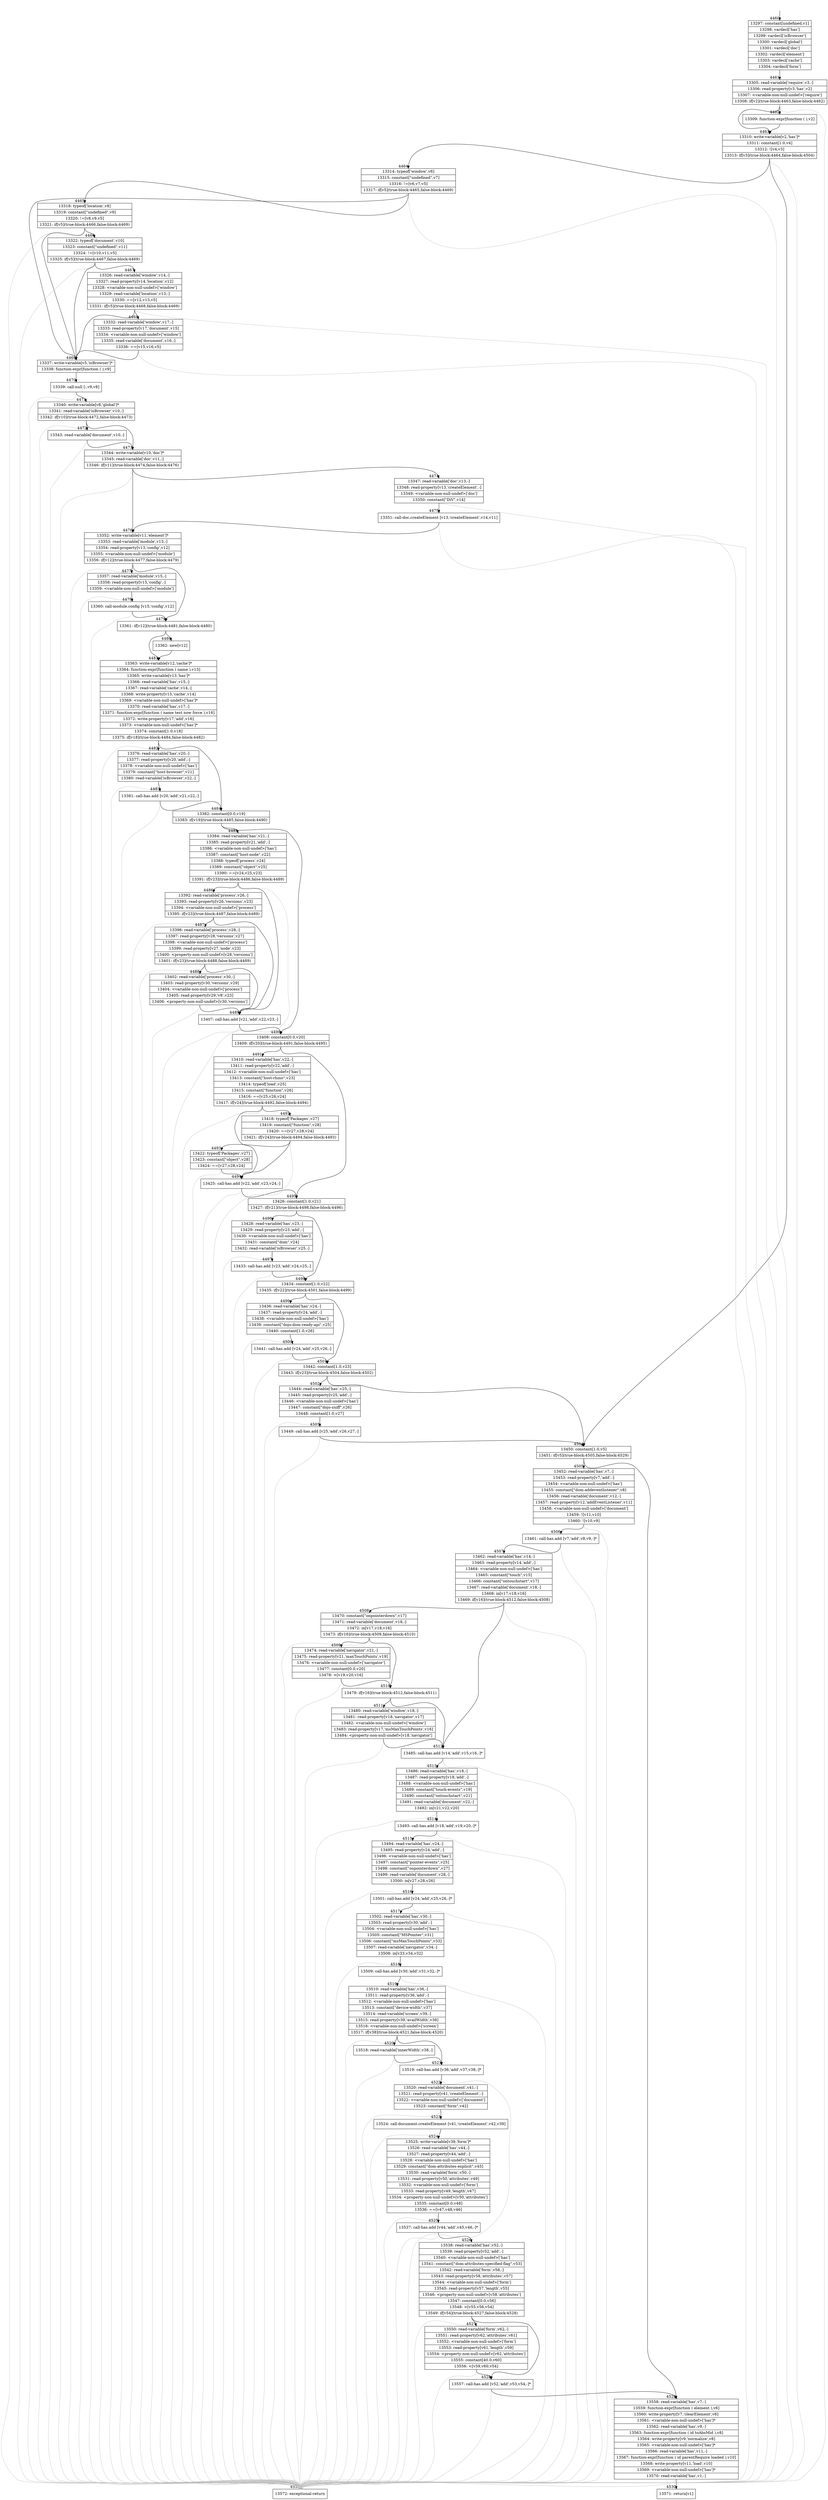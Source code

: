 digraph {
rankdir="TD"
BB_entry317[shape=none,label=""];
BB_entry317 -> BB4460 [tailport=s, headport=n, headlabel="    4460"]
BB4460 [shape=record label="{13297: constant[undefined,v1]|13298: vardecl['has']|13299: vardecl['isBrowser']|13300: vardecl['global']|13301: vardecl['doc']|13302: vardecl['element']|13303: vardecl['cache']|13304: vardecl['form']}" ] 
BB4460 -> BB4461 [tailport=s, headport=n, headlabel="      4461"]
BB4461 [shape=record label="{13305: read-variable['require',v3,-]|13306: read-property[v3,'has',v2]|13307: \<variable-non-null-undef\>['require']|13308: if[v2](true-block:4463,false-block:4462)}" ] 
BB4461 -> BB4463 [tailport=s, headport=n, headlabel="      4463"]
BB4461 -> BB4462 [tailport=s, headport=n, headlabel="      4462"]
BB4461 -> BB4531 [tailport=s, headport=n, color=gray, headlabel="      4531"]
BB4462 [shape=record label="{13309: function-expr[function ( ),v2]}" ] 
BB4462 -> BB4463 [tailport=s, headport=n]
BB4463 [shape=record label="{13310: write-variable[v2,'has']*|13311: constant[1.0,v4]|13312: ![v4,v3]|13313: if[v3](true-block:4464,false-block:4504)}" ] 
BB4463 -> BB4464 [tailport=s, headport=n, headlabel="      4464"]
BB4463 -> BB4504 [tailport=s, headport=n, headlabel="      4504"]
BB4463 -> BB4531 [tailport=s, headport=n, color=gray]
BB4464 [shape=record label="{13314: typeof['window',v6]|13315: constant[\"undefined\",v7]|13316: !=[v6,v7,v5]|13317: if[v5](true-block:4465,false-block:4469)}" ] 
BB4464 -> BB4469 [tailport=s, headport=n, headlabel="      4469"]
BB4464 -> BB4465 [tailport=s, headport=n, headlabel="      4465"]
BB4464 -> BB4531 [tailport=s, headport=n, color=gray]
BB4465 [shape=record label="{13318: typeof['location',v8]|13319: constant[\"undefined\",v9]|13320: !=[v8,v9,v5]|13321: if[v5](true-block:4466,false-block:4469)}" ] 
BB4465 -> BB4469 [tailport=s, headport=n]
BB4465 -> BB4466 [tailport=s, headport=n, headlabel="      4466"]
BB4465 -> BB4531 [tailport=s, headport=n, color=gray]
BB4466 [shape=record label="{13322: typeof['document',v10]|13323: constant[\"undefined\",v11]|13324: !=[v10,v11,v5]|13325: if[v5](true-block:4467,false-block:4469)}" ] 
BB4466 -> BB4469 [tailport=s, headport=n]
BB4466 -> BB4467 [tailport=s, headport=n, headlabel="      4467"]
BB4466 -> BB4531 [tailport=s, headport=n, color=gray]
BB4467 [shape=record label="{13326: read-variable['window',v14,-]|13327: read-property[v14,'location',v12]|13328: \<variable-non-null-undef\>['window']|13329: read-variable['location',v13,-]|13330: ==[v12,v13,v5]|13331: if[v5](true-block:4468,false-block:4469)}" ] 
BB4467 -> BB4469 [tailport=s, headport=n]
BB4467 -> BB4468 [tailport=s, headport=n, headlabel="      4468"]
BB4467 -> BB4531 [tailport=s, headport=n, color=gray]
BB4468 [shape=record label="{13332: read-variable['window',v17,-]|13333: read-property[v17,'document',v15]|13334: \<variable-non-null-undef\>['window']|13335: read-variable['document',v16,-]|13336: ==[v15,v16,v5]}" ] 
BB4468 -> BB4469 [tailport=s, headport=n]
BB4468 -> BB4531 [tailport=s, headport=n, color=gray]
BB4469 [shape=record label="{13337: write-variable[v5,'isBrowser']*|13338: function-expr[function ( ),v9]}" ] 
BB4469 -> BB4470 [tailport=s, headport=n, headlabel="      4470"]
BB4470 [shape=record label="{13339: call-null [-,v9,v8]}" ] 
BB4470 -> BB4471 [tailport=s, headport=n, headlabel="      4471"]
BB4470 -> BB4531 [tailport=s, headport=n, color=gray]
BB4471 [shape=record label="{13340: write-variable[v8,'global']*|13341: read-variable['isBrowser',v10,-]|13342: if[v10](true-block:4472,false-block:4473)}" ] 
BB4471 -> BB4473 [tailport=s, headport=n, headlabel="      4473"]
BB4471 -> BB4472 [tailport=s, headport=n, headlabel="      4472"]
BB4471 -> BB4531 [tailport=s, headport=n, color=gray]
BB4472 [shape=record label="{13343: read-variable['document',v10,-]}" ] 
BB4472 -> BB4473 [tailport=s, headport=n]
BB4472 -> BB4531 [tailport=s, headport=n, color=gray]
BB4473 [shape=record label="{13344: write-variable[v10,'doc']*|13345: read-variable['doc',v11,-]|13346: if[v11](true-block:4474,false-block:4476)}" ] 
BB4473 -> BB4476 [tailport=s, headport=n, headlabel="      4476"]
BB4473 -> BB4474 [tailport=s, headport=n, headlabel="      4474"]
BB4473 -> BB4531 [tailport=s, headport=n, color=gray]
BB4474 [shape=record label="{13347: read-variable['doc',v13,-]|13348: read-property[v13,'createElement',-]|13349: \<variable-non-null-undef\>['doc']|13350: constant[\"DiV\",v14]}" ] 
BB4474 -> BB4475 [tailport=s, headport=n, headlabel="      4475"]
BB4474 -> BB4531 [tailport=s, headport=n, color=gray]
BB4475 [shape=record label="{13351: call-doc.createElement [v13,'createElement',v14,v11]}" ] 
BB4475 -> BB4476 [tailport=s, headport=n]
BB4475 -> BB4531 [tailport=s, headport=n, color=gray]
BB4476 [shape=record label="{13352: write-variable[v11,'element']*|13353: read-variable['module',v13,-]|13354: read-property[v13,'config',v12]|13355: \<variable-non-null-undef\>['module']|13356: if[v12](true-block:4477,false-block:4479)}" ] 
BB4476 -> BB4479 [tailport=s, headport=n, headlabel="      4479"]
BB4476 -> BB4477 [tailport=s, headport=n, headlabel="      4477"]
BB4476 -> BB4531 [tailport=s, headport=n, color=gray]
BB4477 [shape=record label="{13357: read-variable['module',v15,-]|13358: read-property[v15,'config',-]|13359: \<variable-non-null-undef\>['module']}" ] 
BB4477 -> BB4478 [tailport=s, headport=n, headlabel="      4478"]
BB4477 -> BB4531 [tailport=s, headport=n, color=gray]
BB4478 [shape=record label="{13360: call-module.config [v15,'config',v12]}" ] 
BB4478 -> BB4479 [tailport=s, headport=n]
BB4478 -> BB4531 [tailport=s, headport=n, color=gray]
BB4479 [shape=record label="{13361: if[v12](true-block:4481,false-block:4480)}" ] 
BB4479 -> BB4481 [tailport=s, headport=n, headlabel="      4481"]
BB4479 -> BB4480 [tailport=s, headport=n, headlabel="      4480"]
BB4480 [shape=record label="{13362: new[v12]}" ] 
BB4480 -> BB4481 [tailport=s, headport=n]
BB4481 [shape=record label="{13363: write-variable[v12,'cache']*|13364: function-expr[function ( name ),v13]|13365: write-variable[v13,'has']*|13366: read-variable['has',v15,-]|13367: read-variable['cache',v14,-]|13368: write-property[v15,'cache',v14]|13369: \<variable-non-null-undef\>['has']*|13370: read-variable['has',v17,-]|13371: function-expr[function ( name test now force ),v16]|13372: write-property[v17,'add',v16]|13373: \<variable-non-null-undef\>['has']*|13374: constant[1.0,v18]|13375: if[v18](true-block:4484,false-block:4482)}" ] 
BB4481 -> BB4484 [tailport=s, headport=n, headlabel="      4484"]
BB4481 -> BB4482 [tailport=s, headport=n, headlabel="      4482"]
BB4481 -> BB4531 [tailport=s, headport=n, color=gray]
BB4482 [shape=record label="{13376: read-variable['has',v20,-]|13377: read-property[v20,'add',-]|13378: \<variable-non-null-undef\>['has']|13379: constant[\"host-browser\",v21]|13380: read-variable['isBrowser',v22,-]}" ] 
BB4482 -> BB4483 [tailport=s, headport=n, headlabel="      4483"]
BB4482 -> BB4531 [tailport=s, headport=n, color=gray]
BB4483 [shape=record label="{13381: call-has.add [v20,'add',v21,v22,-]}" ] 
BB4483 -> BB4484 [tailport=s, headport=n]
BB4483 -> BB4531 [tailport=s, headport=n, color=gray]
BB4484 [shape=record label="{13382: constant[0.0,v19]|13383: if[v19](true-block:4485,false-block:4490)}" ] 
BB4484 -> BB4490 [tailport=s, headport=n, headlabel="      4490"]
BB4484 -> BB4485 [tailport=s, headport=n, headlabel="      4485"]
BB4485 [shape=record label="{13384: read-variable['has',v21,-]|13385: read-property[v21,'add',-]|13386: \<variable-non-null-undef\>['has']|13387: constant[\"host-node\",v22]|13388: typeof['process',v24]|13389: constant[\"object\",v25]|13390: ==[v24,v25,v23]|13391: if[v23](true-block:4486,false-block:4489)}" ] 
BB4485 -> BB4489 [tailport=s, headport=n, headlabel="      4489"]
BB4485 -> BB4486 [tailport=s, headport=n, headlabel="      4486"]
BB4485 -> BB4531 [tailport=s, headport=n, color=gray]
BB4486 [shape=record label="{13392: read-variable['process',v26,-]|13393: read-property[v26,'versions',v23]|13394: \<variable-non-null-undef\>['process']|13395: if[v23](true-block:4487,false-block:4489)}" ] 
BB4486 -> BB4489 [tailport=s, headport=n]
BB4486 -> BB4487 [tailport=s, headport=n, headlabel="      4487"]
BB4486 -> BB4531 [tailport=s, headport=n, color=gray]
BB4487 [shape=record label="{13396: read-variable['process',v28,-]|13397: read-property[v28,'versions',v27]|13398: \<variable-non-null-undef\>['process']|13399: read-property[v27,'node',v23]|13400: \<property-non-null-undef\>[v28,'versions']|13401: if[v23](true-block:4488,false-block:4489)}" ] 
BB4487 -> BB4489 [tailport=s, headport=n]
BB4487 -> BB4488 [tailport=s, headport=n, headlabel="      4488"]
BB4487 -> BB4531 [tailport=s, headport=n, color=gray]
BB4488 [shape=record label="{13402: read-variable['process',v30,-]|13403: read-property[v30,'versions',v29]|13404: \<variable-non-null-undef\>['process']|13405: read-property[v29,'v8',v23]|13406: \<property-non-null-undef\>[v30,'versions']}" ] 
BB4488 -> BB4489 [tailport=s, headport=n]
BB4488 -> BB4531 [tailport=s, headport=n, color=gray]
BB4489 [shape=record label="{13407: call-has.add [v21,'add',v22,v23,-]}" ] 
BB4489 -> BB4490 [tailport=s, headport=n]
BB4489 -> BB4531 [tailport=s, headport=n, color=gray]
BB4490 [shape=record label="{13408: constant[0.0,v20]|13409: if[v20](true-block:4491,false-block:4495)}" ] 
BB4490 -> BB4495 [tailport=s, headport=n, headlabel="      4495"]
BB4490 -> BB4491 [tailport=s, headport=n, headlabel="      4491"]
BB4491 [shape=record label="{13410: read-variable['has',v22,-]|13411: read-property[v22,'add',-]|13412: \<variable-non-null-undef\>['has']|13413: constant[\"host-rhino\",v23]|13414: typeof['load',v25]|13415: constant[\"function\",v26]|13416: ==[v25,v26,v24]|13417: if[v24](true-block:4492,false-block:4494)}" ] 
BB4491 -> BB4494 [tailport=s, headport=n, headlabel="      4494"]
BB4491 -> BB4492 [tailport=s, headport=n, headlabel="      4492"]
BB4491 -> BB4531 [tailport=s, headport=n, color=gray]
BB4492 [shape=record label="{13418: typeof['Packages',v27]|13419: constant[\"function\",v28]|13420: ==[v27,v28,v24]|13421: if[v24](true-block:4494,false-block:4493)}" ] 
BB4492 -> BB4494 [tailport=s, headport=n]
BB4492 -> BB4493 [tailport=s, headport=n, headlabel="      4493"]
BB4492 -> BB4531 [tailport=s, headport=n, color=gray]
BB4493 [shape=record label="{13422: typeof['Packages',v27]|13423: constant[\"object\",v28]|13424: ==[v27,v28,v24]}" ] 
BB4493 -> BB4494 [tailport=s, headport=n]
BB4493 -> BB4531 [tailport=s, headport=n, color=gray]
BB4494 [shape=record label="{13425: call-has.add [v22,'add',v23,v24,-]}" ] 
BB4494 -> BB4495 [tailport=s, headport=n]
BB4494 -> BB4531 [tailport=s, headport=n, color=gray]
BB4495 [shape=record label="{13426: constant[1.0,v21]|13427: if[v21](true-block:4498,false-block:4496)}" ] 
BB4495 -> BB4498 [tailport=s, headport=n, headlabel="      4498"]
BB4495 -> BB4496 [tailport=s, headport=n, headlabel="      4496"]
BB4496 [shape=record label="{13428: read-variable['has',v23,-]|13429: read-property[v23,'add',-]|13430: \<variable-non-null-undef\>['has']|13431: constant[\"dom\",v24]|13432: read-variable['isBrowser',v25,-]}" ] 
BB4496 -> BB4497 [tailport=s, headport=n, headlabel="      4497"]
BB4496 -> BB4531 [tailport=s, headport=n, color=gray]
BB4497 [shape=record label="{13433: call-has.add [v23,'add',v24,v25,-]}" ] 
BB4497 -> BB4498 [tailport=s, headport=n]
BB4497 -> BB4531 [tailport=s, headport=n, color=gray]
BB4498 [shape=record label="{13434: constant[1.0,v22]|13435: if[v22](true-block:4501,false-block:4499)}" ] 
BB4498 -> BB4501 [tailport=s, headport=n, headlabel="      4501"]
BB4498 -> BB4499 [tailport=s, headport=n, headlabel="      4499"]
BB4499 [shape=record label="{13436: read-variable['has',v24,-]|13437: read-property[v24,'add',-]|13438: \<variable-non-null-undef\>['has']|13439: constant[\"dojo-dom-ready-api\",v25]|13440: constant[1.0,v26]}" ] 
BB4499 -> BB4500 [tailport=s, headport=n, headlabel="      4500"]
BB4499 -> BB4531 [tailport=s, headport=n, color=gray]
BB4500 [shape=record label="{13441: call-has.add [v24,'add',v25,v26,-]}" ] 
BB4500 -> BB4501 [tailport=s, headport=n]
BB4500 -> BB4531 [tailport=s, headport=n, color=gray]
BB4501 [shape=record label="{13442: constant[1.0,v23]|13443: if[v23](true-block:4504,false-block:4502)}" ] 
BB4501 -> BB4504 [tailport=s, headport=n]
BB4501 -> BB4502 [tailport=s, headport=n, headlabel="      4502"]
BB4502 [shape=record label="{13444: read-variable['has',v25,-]|13445: read-property[v25,'add',-]|13446: \<variable-non-null-undef\>['has']|13447: constant[\"dojo-sniff\",v26]|13448: constant[1.0,v27]}" ] 
BB4502 -> BB4503 [tailport=s, headport=n, headlabel="      4503"]
BB4502 -> BB4531 [tailport=s, headport=n, color=gray]
BB4503 [shape=record label="{13449: call-has.add [v25,'add',v26,v27,-]}" ] 
BB4503 -> BB4504 [tailport=s, headport=n]
BB4503 -> BB4531 [tailport=s, headport=n, color=gray]
BB4504 [shape=record label="{13450: constant[1.0,v5]|13451: if[v5](true-block:4505,false-block:4529)}" ] 
BB4504 -> BB4505 [tailport=s, headport=n, headlabel="      4505"]
BB4504 -> BB4529 [tailport=s, headport=n, headlabel="      4529"]
BB4505 [shape=record label="{13452: read-variable['has',v7,-]|13453: read-property[v7,'add',-]|13454: \<variable-non-null-undef\>['has']|13455: constant[\"dom-addeventlistener\",v8]|13456: read-variable['document',v12,-]|13457: read-property[v12,'addEventListener',v11]|13458: \<variable-non-null-undef\>['document']|13459: ![v11,v10]|13460: ![v10,v9]}" ] 
BB4505 -> BB4506 [tailport=s, headport=n, headlabel="      4506"]
BB4505 -> BB4531 [tailport=s, headport=n, color=gray]
BB4506 [shape=record label="{13461: call-has.add [v7,'add',v8,v9,-]*}" ] 
BB4506 -> BB4507 [tailport=s, headport=n, headlabel="      4507"]
BB4506 -> BB4531 [tailport=s, headport=n, color=gray]
BB4507 [shape=record label="{13462: read-variable['has',v14,-]|13463: read-property[v14,'add',-]|13464: \<variable-non-null-undef\>['has']|13465: constant[\"touch\",v15]|13466: constant[\"ontouchstart\",v17]|13467: read-variable['document',v18,-]|13468: in[v17,v18,v16]|13469: if[v16](true-block:4512,false-block:4508)}" ] 
BB4507 -> BB4512 [tailport=s, headport=n, headlabel="      4512"]
BB4507 -> BB4508 [tailport=s, headport=n, headlabel="      4508"]
BB4507 -> BB4531 [tailport=s, headport=n, color=gray]
BB4508 [shape=record label="{13470: constant[\"onpointerdown\",v17]|13471: read-variable['document',v18,-]|13472: in[v17,v18,v16]|13473: if[v16](true-block:4509,false-block:4510)}" ] 
BB4508 -> BB4510 [tailport=s, headport=n, headlabel="      4510"]
BB4508 -> BB4509 [tailport=s, headport=n, headlabel="      4509"]
BB4508 -> BB4531 [tailport=s, headport=n, color=gray]
BB4509 [shape=record label="{13474: read-variable['navigator',v21,-]|13475: read-property[v21,'maxTouchPoints',v19]|13476: \<variable-non-null-undef\>['navigator']|13477: constant[0.0,v20]|13478: \>[v19,v20,v16]}" ] 
BB4509 -> BB4510 [tailport=s, headport=n]
BB4509 -> BB4531 [tailport=s, headport=n, color=gray]
BB4510 [shape=record label="{13479: if[v16](true-block:4512,false-block:4511)}" ] 
BB4510 -> BB4512 [tailport=s, headport=n]
BB4510 -> BB4511 [tailport=s, headport=n, headlabel="      4511"]
BB4511 [shape=record label="{13480: read-variable['window',v18,-]|13481: read-property[v18,'navigator',v17]|13482: \<variable-non-null-undef\>['window']|13483: read-property[v17,'msMaxTouchPoints',v16]|13484: \<property-non-null-undef\>[v18,'navigator']}" ] 
BB4511 -> BB4512 [tailport=s, headport=n]
BB4511 -> BB4531 [tailport=s, headport=n, color=gray]
BB4512 [shape=record label="{13485: call-has.add [v14,'add',v15,v16,-]*}" ] 
BB4512 -> BB4513 [tailport=s, headport=n, headlabel="      4513"]
BB4512 -> BB4531 [tailport=s, headport=n, color=gray]
BB4513 [shape=record label="{13486: read-variable['has',v18,-]|13487: read-property[v18,'add',-]|13488: \<variable-non-null-undef\>['has']|13489: constant[\"touch-events\",v19]|13490: constant[\"ontouchstart\",v21]|13491: read-variable['document',v22,-]|13492: in[v21,v22,v20]}" ] 
BB4513 -> BB4514 [tailport=s, headport=n, headlabel="      4514"]
BB4513 -> BB4531 [tailport=s, headport=n, color=gray]
BB4514 [shape=record label="{13493: call-has.add [v18,'add',v19,v20,-]*}" ] 
BB4514 -> BB4515 [tailport=s, headport=n, headlabel="      4515"]
BB4514 -> BB4531 [tailport=s, headport=n, color=gray]
BB4515 [shape=record label="{13494: read-variable['has',v24,-]|13495: read-property[v24,'add',-]|13496: \<variable-non-null-undef\>['has']|13497: constant[\"pointer-events\",v25]|13498: constant[\"onpointerdown\",v27]|13499: read-variable['document',v28,-]|13500: in[v27,v28,v26]}" ] 
BB4515 -> BB4516 [tailport=s, headport=n, headlabel="      4516"]
BB4515 -> BB4531 [tailport=s, headport=n, color=gray]
BB4516 [shape=record label="{13501: call-has.add [v24,'add',v25,v26,-]*}" ] 
BB4516 -> BB4517 [tailport=s, headport=n, headlabel="      4517"]
BB4516 -> BB4531 [tailport=s, headport=n, color=gray]
BB4517 [shape=record label="{13502: read-variable['has',v30,-]|13503: read-property[v30,'add',-]|13504: \<variable-non-null-undef\>['has']|13505: constant[\"MSPointer\",v31]|13506: constant[\"msMaxTouchPoints\",v33]|13507: read-variable['navigator',v34,-]|13508: in[v33,v34,v32]}" ] 
BB4517 -> BB4518 [tailport=s, headport=n, headlabel="      4518"]
BB4517 -> BB4531 [tailport=s, headport=n, color=gray]
BB4518 [shape=record label="{13509: call-has.add [v30,'add',v31,v32,-]*}" ] 
BB4518 -> BB4519 [tailport=s, headport=n, headlabel="      4519"]
BB4518 -> BB4531 [tailport=s, headport=n, color=gray]
BB4519 [shape=record label="{13510: read-variable['has',v36,-]|13511: read-property[v36,'add',-]|13512: \<variable-non-null-undef\>['has']|13513: constant[\"device-width\",v37]|13514: read-variable['screen',v39,-]|13515: read-property[v39,'availWidth',v38]|13516: \<variable-non-null-undef\>['screen']|13517: if[v38](true-block:4521,false-block:4520)}" ] 
BB4519 -> BB4521 [tailport=s, headport=n, headlabel="      4521"]
BB4519 -> BB4520 [tailport=s, headport=n, headlabel="      4520"]
BB4519 -> BB4531 [tailport=s, headport=n, color=gray]
BB4520 [shape=record label="{13518: read-variable['innerWidth',v38,-]}" ] 
BB4520 -> BB4521 [tailport=s, headport=n]
BB4520 -> BB4531 [tailport=s, headport=n, color=gray]
BB4521 [shape=record label="{13519: call-has.add [v36,'add',v37,v38,-]*}" ] 
BB4521 -> BB4522 [tailport=s, headport=n, headlabel="      4522"]
BB4521 -> BB4531 [tailport=s, headport=n, color=gray]
BB4522 [shape=record label="{13520: read-variable['document',v41,-]|13521: read-property[v41,'createElement',-]|13522: \<variable-non-null-undef\>['document']|13523: constant[\"form\",v42]}" ] 
BB4522 -> BB4523 [tailport=s, headport=n, headlabel="      4523"]
BB4522 -> BB4531 [tailport=s, headport=n, color=gray]
BB4523 [shape=record label="{13524: call-document.createElement [v41,'createElement',v42,v39]}" ] 
BB4523 -> BB4524 [tailport=s, headport=n, headlabel="      4524"]
BB4523 -> BB4531 [tailport=s, headport=n, color=gray]
BB4524 [shape=record label="{13525: write-variable[v39,'form']*|13526: read-variable['has',v44,-]|13527: read-property[v44,'add',-]|13528: \<variable-non-null-undef\>['has']|13529: constant[\"dom-attributes-explicit\",v45]|13530: read-variable['form',v50,-]|13531: read-property[v50,'attributes',v49]|13532: \<variable-non-null-undef\>['form']|13533: read-property[v49,'length',v47]|13534: \<property-non-null-undef\>[v50,'attributes']|13535: constant[0.0,v48]|13536: ==[v47,v48,v46]}" ] 
BB4524 -> BB4525 [tailport=s, headport=n, headlabel="      4525"]
BB4524 -> BB4531 [tailport=s, headport=n, color=gray]
BB4525 [shape=record label="{13537: call-has.add [v44,'add',v45,v46,-]*}" ] 
BB4525 -> BB4526 [tailport=s, headport=n, headlabel="      4526"]
BB4525 -> BB4531 [tailport=s, headport=n, color=gray]
BB4526 [shape=record label="{13538: read-variable['has',v52,-]|13539: read-property[v52,'add',-]|13540: \<variable-non-null-undef\>['has']|13541: constant[\"dom-attributes-specified-flag\",v53]|13542: read-variable['form',v58,-]|13543: read-property[v58,'attributes',v57]|13544: \<variable-non-null-undef\>['form']|13545: read-property[v57,'length',v55]|13546: \<property-non-null-undef\>[v58,'attributes']|13547: constant[0.0,v56]|13548: \>[v55,v56,v54]|13549: if[v54](true-block:4527,false-block:4528)}" ] 
BB4526 -> BB4528 [tailport=s, headport=n, headlabel="      4528"]
BB4526 -> BB4527 [tailport=s, headport=n, headlabel="      4527"]
BB4526 -> BB4531 [tailport=s, headport=n, color=gray]
BB4527 [shape=record label="{13550: read-variable['form',v62,-]|13551: read-property[v62,'attributes',v61]|13552: \<variable-non-null-undef\>['form']|13553: read-property[v61,'length',v59]|13554: \<property-non-null-undef\>[v62,'attributes']|13555: constant[40.0,v60]|13556: \<[v59,v60,v54]}" ] 
BB4527 -> BB4528 [tailport=s, headport=n]
BB4527 -> BB4531 [tailport=s, headport=n, color=gray]
BB4528 [shape=record label="{13557: call-has.add [v52,'add',v53,v54,-]*}" ] 
BB4528 -> BB4529 [tailport=s, headport=n]
BB4528 -> BB4531 [tailport=s, headport=n, color=gray]
BB4529 [shape=record label="{13558: read-variable['has',v7,-]|13559: function-expr[function ( element ),v6]|13560: write-property[v7,'clearElement',v6]|13561: \<variable-non-null-undef\>['has']*|13562: read-variable['has',v9,-]|13563: function-expr[function ( id toAbsMid ),v8]|13564: write-property[v9,'normalize',v8]|13565: \<variable-non-null-undef\>['has']*|13566: read-variable['has',v11,-]|13567: function-expr[function ( id parentRequire loaded ),v10]|13568: write-property[v11,'load',v10]|13569: \<variable-non-null-undef\>['has']*|13570: read-variable['has',v1,-]}" ] 
BB4529 -> BB4530 [tailport=s, headport=n, headlabel="      4530"]
BB4529 -> BB4531 [tailport=s, headport=n, color=gray]
BB4530 [shape=record label="{13571: return[v1]}" ] 
BB4531 [shape=record label="{13572: exceptional-return}" ] 
//#$~ 6237
}
